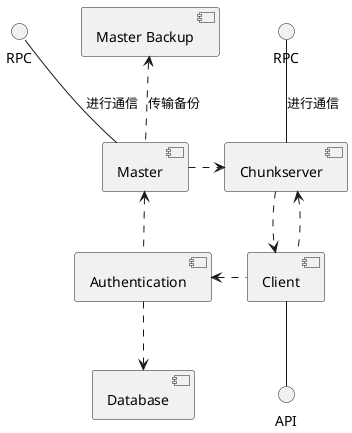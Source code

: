 @startuml "组件图"

component [Master Backup] as master_backup

component [Master] as master

component [Authentication] as authentication

component [Client] as client

component [Chunkserver] as chunkserver

component [Database] as db

interface "RPC" as rpc_m
interface "RPC" as rpc_cs
interface "API" as api

master .up.> master_backup : 传输备份
master .right.> chunkserver
master -up- rpc_m : 进行通信

chunkserver -up- rpc_cs : 进行通信
chunkserver .down.> client

client .up.> chunkserver
client .left.> authentication

authentication .up.> master
authentication .down.> db

client -down- api

@enduml